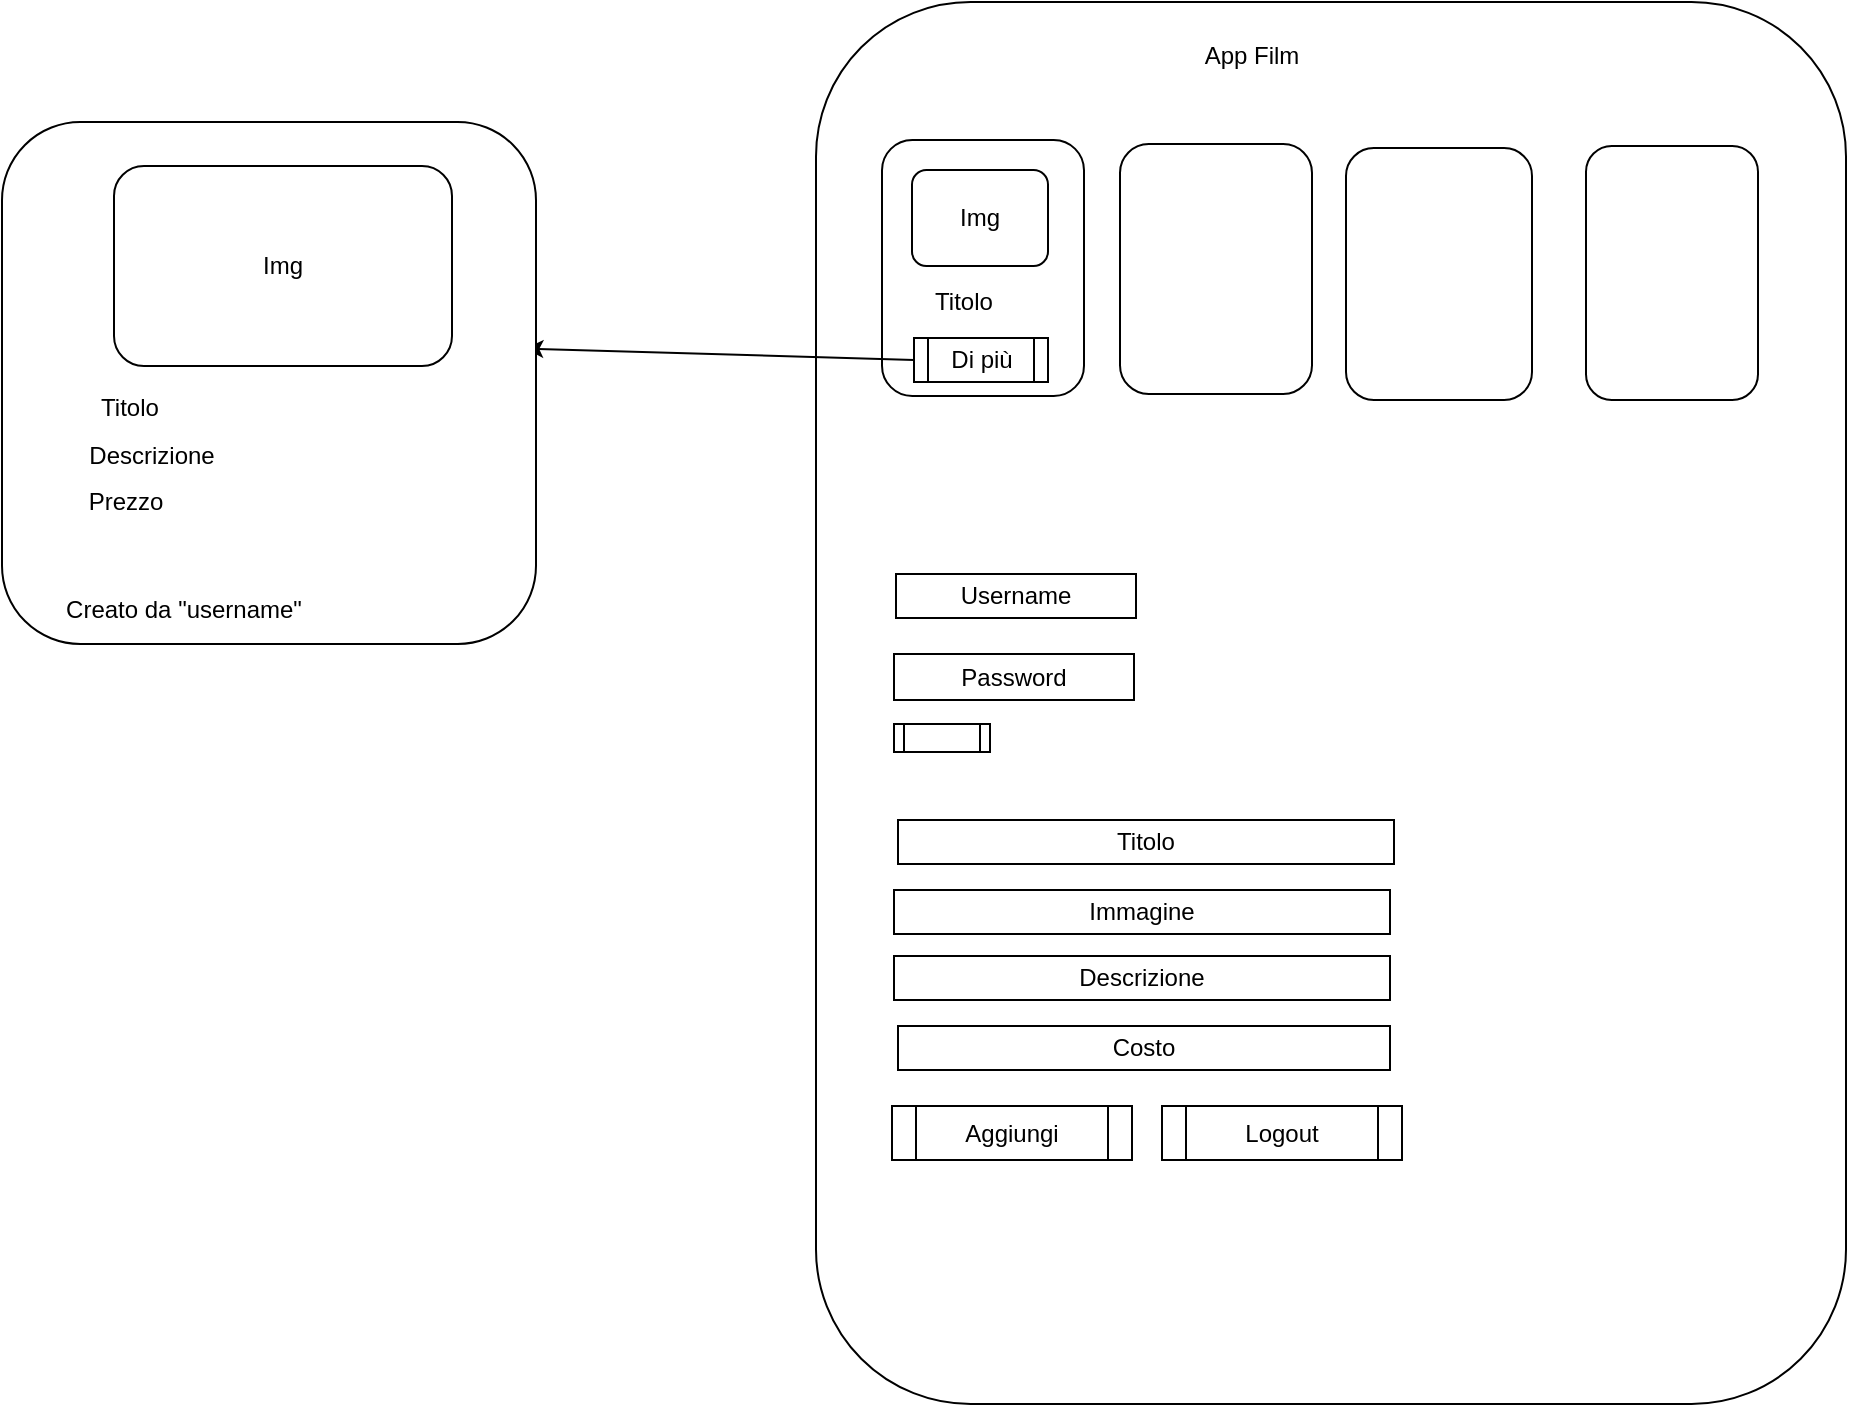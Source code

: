 <mxfile>
    <diagram id="esvY-7aL9MHElvlat0lV" name="Page-1">
        <mxGraphModel dx="2133" dy="522" grid="0" gridSize="10" guides="0" tooltips="1" connect="1" arrows="1" fold="1" page="1" pageScale="1" pageWidth="827" pageHeight="1169" math="0" shadow="0">
            <root>
                <mxCell id="0"/>
                <mxCell id="1" parent="0"/>
                <mxCell id="2" value="" style="rounded=1;whiteSpace=wrap;html=1;" vertex="1" parent="1">
                    <mxGeometry x="164" y="265" width="515" height="701" as="geometry"/>
                </mxCell>
                <mxCell id="3" value="App Film" style="text;html=1;strokeColor=none;fillColor=none;align=center;verticalAlign=middle;whiteSpace=wrap;rounded=0;" vertex="1" parent="1">
                    <mxGeometry x="352" y="277" width="60" height="30" as="geometry"/>
                </mxCell>
                <mxCell id="4" value="" style="rounded=1;whiteSpace=wrap;html=1;" vertex="1" parent="1">
                    <mxGeometry x="197" y="334" width="101" height="128" as="geometry"/>
                </mxCell>
                <mxCell id="5" value="" style="rounded=1;whiteSpace=wrap;html=1;" vertex="1" parent="1">
                    <mxGeometry x="316" y="336" width="96" height="125" as="geometry"/>
                </mxCell>
                <mxCell id="6" value="" style="rounded=1;whiteSpace=wrap;html=1;" vertex="1" parent="1">
                    <mxGeometry x="429" y="338" width="93" height="126" as="geometry"/>
                </mxCell>
                <mxCell id="7" value="" style="rounded=1;whiteSpace=wrap;html=1;" vertex="1" parent="1">
                    <mxGeometry x="549" y="337" width="86" height="127" as="geometry"/>
                </mxCell>
                <mxCell id="8" value="Username" style="rounded=0;whiteSpace=wrap;html=1;" vertex="1" parent="1">
                    <mxGeometry x="204" y="551" width="120" height="22" as="geometry"/>
                </mxCell>
                <mxCell id="9" value="Password" style="rounded=0;whiteSpace=wrap;html=1;" vertex="1" parent="1">
                    <mxGeometry x="203" y="591" width="120" height="23" as="geometry"/>
                </mxCell>
                <mxCell id="10" value="" style="shape=process;whiteSpace=wrap;html=1;backgroundOutline=1;" vertex="1" parent="1">
                    <mxGeometry x="203" y="626" width="48" height="14" as="geometry"/>
                </mxCell>
                <mxCell id="12" value="Titolo" style="rounded=0;whiteSpace=wrap;html=1;" vertex="1" parent="1">
                    <mxGeometry x="205" y="674" width="248" height="22" as="geometry"/>
                </mxCell>
                <mxCell id="13" value="Immagine" style="rounded=0;whiteSpace=wrap;html=1;" vertex="1" parent="1">
                    <mxGeometry x="203" y="709" width="248" height="22" as="geometry"/>
                </mxCell>
                <mxCell id="14" value="Descrizione" style="rounded=0;whiteSpace=wrap;html=1;" vertex="1" parent="1">
                    <mxGeometry x="203" y="742" width="248" height="22" as="geometry"/>
                </mxCell>
                <mxCell id="15" value="Costo" style="rounded=0;whiteSpace=wrap;html=1;" vertex="1" parent="1">
                    <mxGeometry x="205" y="777" width="246" height="22" as="geometry"/>
                </mxCell>
                <mxCell id="16" value="Aggiungi" style="shape=process;whiteSpace=wrap;html=1;backgroundOutline=1;" vertex="1" parent="1">
                    <mxGeometry x="202" y="817" width="120" height="27" as="geometry"/>
                </mxCell>
                <mxCell id="17" value="Img" style="rounded=1;whiteSpace=wrap;html=1;" vertex="1" parent="1">
                    <mxGeometry x="212" y="349" width="68" height="48" as="geometry"/>
                </mxCell>
                <mxCell id="20" value="Titolo" style="text;html=1;strokeColor=none;fillColor=none;align=center;verticalAlign=middle;whiteSpace=wrap;rounded=0;" vertex="1" parent="1">
                    <mxGeometry x="208" y="400" width="60" height="30" as="geometry"/>
                </mxCell>
                <mxCell id="23" style="edgeStyle=none;html=1;exitX=0;exitY=0.5;exitDx=0;exitDy=0;entryX=0.98;entryY=0.434;entryDx=0;entryDy=0;entryPerimeter=0;" edge="1" parent="1" source="21" target="22">
                    <mxGeometry relative="1" as="geometry"/>
                </mxCell>
                <mxCell id="21" value="Di più" style="shape=process;whiteSpace=wrap;html=1;backgroundOutline=1;" vertex="1" parent="1">
                    <mxGeometry x="213" y="433" width="67" height="22" as="geometry"/>
                </mxCell>
                <mxCell id="22" value="" style="rounded=1;whiteSpace=wrap;html=1;" vertex="1" parent="1">
                    <mxGeometry x="-243" y="325" width="267" height="261" as="geometry"/>
                </mxCell>
                <mxCell id="24" value="Img" style="rounded=1;whiteSpace=wrap;html=1;" vertex="1" parent="1">
                    <mxGeometry x="-187" y="347" width="169" height="100" as="geometry"/>
                </mxCell>
                <mxCell id="25" value="Titolo" style="text;html=1;strokeColor=none;fillColor=none;align=center;verticalAlign=middle;whiteSpace=wrap;rounded=0;" vertex="1" parent="1">
                    <mxGeometry x="-209" y="453" width="60" height="30" as="geometry"/>
                </mxCell>
                <mxCell id="26" value="Descrizione" style="text;html=1;strokeColor=none;fillColor=none;align=center;verticalAlign=middle;whiteSpace=wrap;rounded=0;" vertex="1" parent="1">
                    <mxGeometry x="-198" y="477" width="60" height="30" as="geometry"/>
                </mxCell>
                <mxCell id="27" value="Prezzo" style="text;html=1;strokeColor=none;fillColor=none;align=center;verticalAlign=middle;whiteSpace=wrap;rounded=0;" vertex="1" parent="1">
                    <mxGeometry x="-211" y="500" width="60" height="30" as="geometry"/>
                </mxCell>
                <mxCell id="28" value="Creato da &quot;username&quot;" style="text;html=1;strokeColor=none;fillColor=none;align=center;verticalAlign=middle;whiteSpace=wrap;rounded=0;" vertex="1" parent="1">
                    <mxGeometry x="-216" y="554" width="128" height="30" as="geometry"/>
                </mxCell>
                <mxCell id="30" value="Logout" style="shape=process;whiteSpace=wrap;html=1;backgroundOutline=1;" vertex="1" parent="1">
                    <mxGeometry x="337" y="817" width="120" height="27" as="geometry"/>
                </mxCell>
            </root>
        </mxGraphModel>
    </diagram>
</mxfile>
